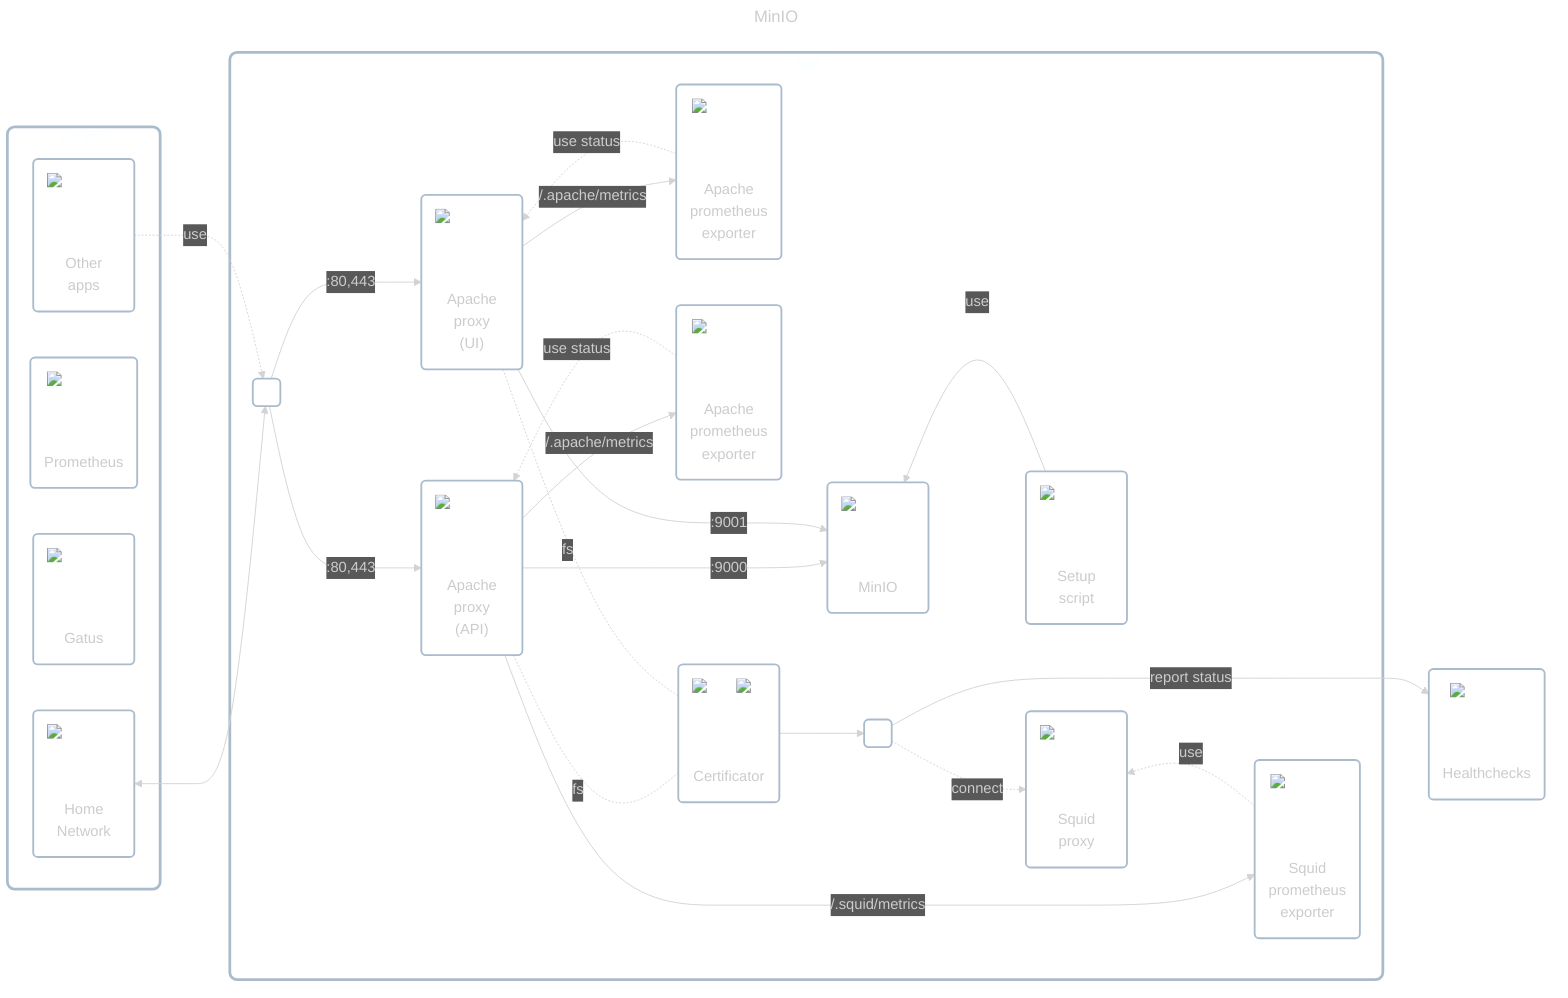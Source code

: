---
title: MinIO
config:
    theme: dark
---

flowchart LR
    classDef cluster fill:#ffffff00,stroke:#aabbccff,stroke-width:3px,rx:8px,ry:8px;
    classDef node fill:#ffffff00,stroke:#aabbccff,stroke-width:2px,rx:5px,ry:5px;
    classDef dashed_border stroke-dasharray:10 6;

    subgraph others_1["Others"]
        home_network("<div style='position:relative;width:80px;height:80px;margin:0 auto;margin-bottom:0.1em'><img src='../../../../icons/network.png' style='min-width:80px;max-width:80px' /></div>Home<br/>Network")
        prometheus("<div style='position:relative;width:80px;height:80px;margin:0 auto;margin-bottom:0.5em'><img src='../../../../icons/prometheus.png' style='min-width:80px;max-width:80px' /></div>Prometheus")
        gatus("<div style='position:relative;width:80px;height:80px;margin:0 auto;margin-bottom:0.5em'><img src='../../../../icons/gatus.png' style='min-width:80px;max-width:80px' /></div>Gatus")
        other_apps("<div style='position:relative;width:80px;height:80px;margin:0 auto;margin-bottom:0.5em'><img src='../../../../icons/apps.png' style='min-width:80px;max-width:80px' /></div>Other<br/>apps")
    end

    subgraph app_wrapper["App"]
        network_interface_1(" ")
        apache_proxy_1("<div style='position:relative;width:80px;height:80px;margin:0 auto;margin-bottom:0.5em'><img src='../../../../icons/apache.png' style='min-width:80px;max-width:80px' /></div>Apache<br/>proxy<br/>(API)")
        apache_proxy_2("<div style='position:relative;width:80px;height:80px;margin:0 auto;margin-bottom:0.5em'><img src='../../../../icons/apache.png' style='min-width:80px;max-width:80px' /></div>Apache<br/>proxy<br/>(UI)")
        apache_prometheus_exporter_2("<div style='position:relative;width:80px;height:80px;margin:0 auto;margin-bottom:0.5em'><img src='../../../../icons/apache-prometheus-exporter.png' style='min-width:80px;max-width:80px' /></div>Apache<br/>prometheus<br/>exporter")
        apache_prometheus_exporter_1("<div style='position:relative;width:80px;height:80px;margin:0 auto;margin-bottom:0.5em'><img src='../../../../icons/apache-prometheus-exporter.png' style='min-width:80px;max-width:80px' /></div>Apache<br/>prometheus<br/>exporter")
        certificator("<div style='position:relative;width:80px;height:80px;margin:0 auto;margin-bottom:1em'><img src='../../../../icons/cronjob.png' style='min-width:32px;max-width:32px;position:absolute;top:0;right:0' /><img src='../../../../icons/lets-encrypt.png' style='min-width:80px;max-width:80px' /></div>Certificator")
        minio("<div style='position:relative;width:80px;height:80px;margin:0 auto;margin-bottom:0.5em'><img src='../../../../icons/minio.png' style='min-width:80px;max-width:80px' /></div>MinIO")
        minio_setup("<div style='position:relative;width:80px;height:80px;margin:0 auto;margin-bottom:0.5em'><img src='../../../../icons/api.png' style='min-width:80px;max-width:80px' /></div>Setup<br/>script")
        squid_proxy("<div style='position:relative;width:80px;height:80px;margin:0 auto;margin-bottom:0.75em'><img src='../../../../icons/squid.jpg' style='min-width:80px;max-width:80px' /></div>Squid<br/>proxy")
        squid_prometheus_exporter("<div style='position:relative;width:80px;height:80px;margin:0 auto;margin-bottom:0.75em'><img src='../../../../icons/squid-prometheus-exporter.png' style='min-width:80px;max-width:80px' /></div>Squid<br/>prometheus<br/>exporter")
        outbound_interface_1(" ")

        network_interface_1 --->|:80,443| apache_proxy_1 --->|:9000| minio
        network_interface_1 --->|:80,443| apache_proxy_2 --->|:9001| minio
        apache_proxy_1 -->|/.apache/metrics| apache_prometheus_exporter_1 -.->|use status| apache_proxy_1
        apache_proxy_2 -->|/.apache/metrics| apache_prometheus_exporter_2 -.->|use status| apache_proxy_2
        apache_proxy_1 & apache_proxy_2 -.-|fs| certificator
        minio ~~~ minio_setup -->|use| minio
        outbound_interface_1 -.->|connect| squid_proxy
        apache_proxy_1 -->|/.squid/metrics| squid_prometheus_exporter
        squid_proxy ~~~ squid_prometheus_exporter -.->|use| squid_proxy
    end

    healthchecks("<div style='position:relative;width:80px;height:80px;margin:0 auto;margin-bottom:0.5em'><img src='../../../../icons/healthchecks.png' style='min-width:80px;max-width:80px' /></div>Healthchecks")
    squid_prometheus_exporter ~~~ healthchecks

    home_network <--> network_interface_1
    other_apps -.->|use| network_interface_1
    certificator --> outbound_interface_1 -->|report status| healthchecks